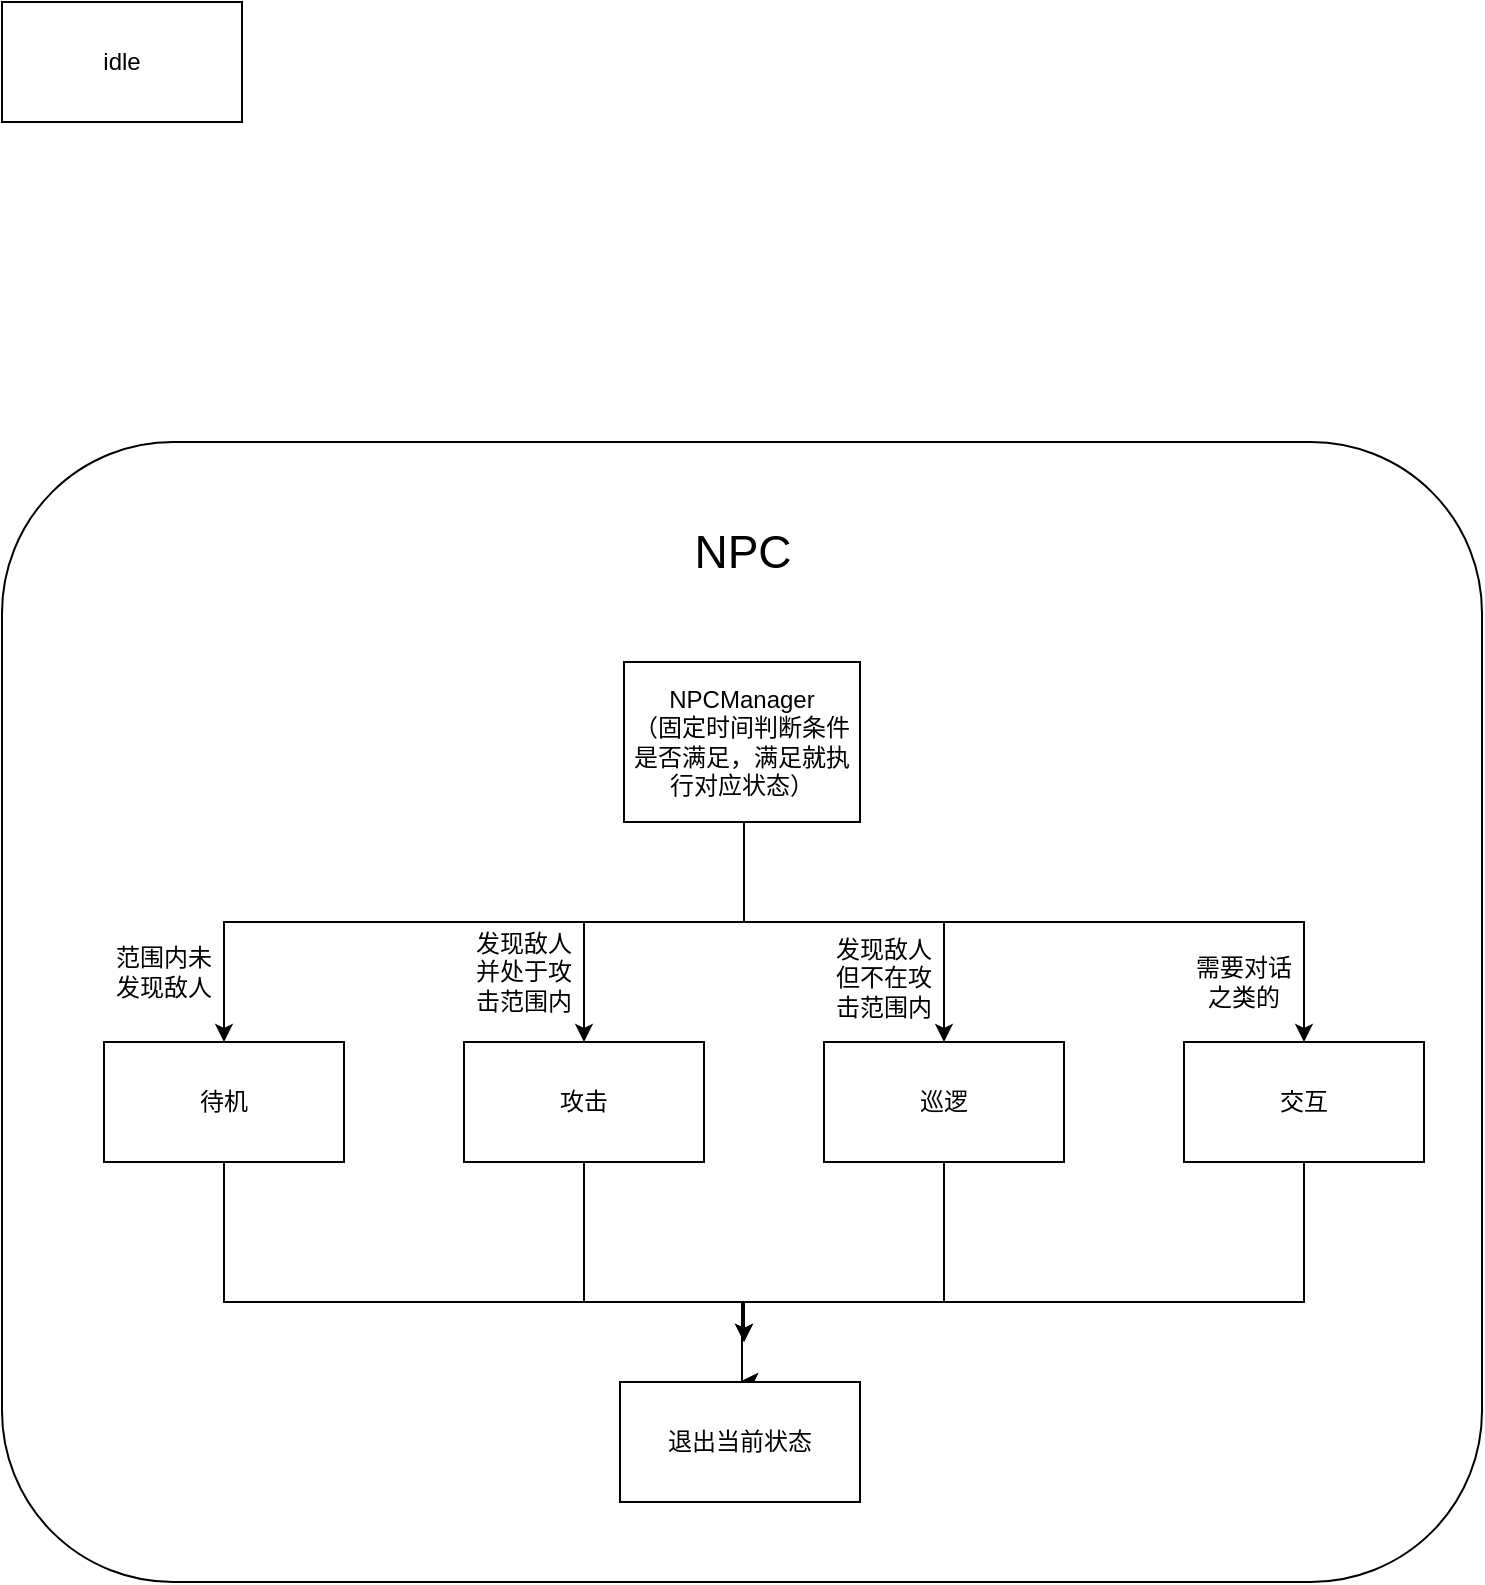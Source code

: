 <mxfile version="20.3.6" type="github">
  <diagram id="FST-DQ9QiqaY_Clv7Gd-" name="第 1 页">
    <mxGraphModel dx="1028" dy="617" grid="1" gridSize="10" guides="1" tooltips="1" connect="1" arrows="1" fold="1" page="1" pageScale="1" pageWidth="827" pageHeight="1169" math="0" shadow="0">
      <root>
        <mxCell id="0" />
        <mxCell id="1" parent="0" />
        <mxCell id="x2DrsLJZWxIZ46RDdsqc-5" value="&lt;div style=&quot;&quot;&gt;&lt;br&gt;&lt;/div&gt;" style="rounded=1;whiteSpace=wrap;html=1;align=center;" vertex="1" parent="1">
          <mxGeometry x="129" y="380" width="740" height="570" as="geometry" />
        </mxCell>
        <mxCell id="x2DrsLJZWxIZ46RDdsqc-6" value="idle" style="rounded=0;whiteSpace=wrap;html=1;" vertex="1" parent="1">
          <mxGeometry x="129" y="160" width="120" height="60" as="geometry" />
        </mxCell>
        <mxCell id="x2DrsLJZWxIZ46RDdsqc-16" style="edgeStyle=orthogonalEdgeStyle;rounded=0;orthogonalLoop=1;jettySize=auto;html=1;entryX=0.5;entryY=0;entryDx=0;entryDy=0;" edge="1" parent="1" source="x2DrsLJZWxIZ46RDdsqc-8" target="x2DrsLJZWxIZ46RDdsqc-11">
          <mxGeometry relative="1" as="geometry">
            <Array as="points">
              <mxPoint x="500" y="620" />
              <mxPoint x="240" y="620" />
            </Array>
          </mxGeometry>
        </mxCell>
        <mxCell id="x2DrsLJZWxIZ46RDdsqc-17" style="edgeStyle=orthogonalEdgeStyle;rounded=0;orthogonalLoop=1;jettySize=auto;html=1;entryX=0.5;entryY=0;entryDx=0;entryDy=0;" edge="1" parent="1" source="x2DrsLJZWxIZ46RDdsqc-8" target="x2DrsLJZWxIZ46RDdsqc-12">
          <mxGeometry relative="1" as="geometry">
            <Array as="points">
              <mxPoint x="500" y="620" />
              <mxPoint x="420" y="620" />
            </Array>
          </mxGeometry>
        </mxCell>
        <mxCell id="x2DrsLJZWxIZ46RDdsqc-18" style="edgeStyle=orthogonalEdgeStyle;rounded=0;orthogonalLoop=1;jettySize=auto;html=1;entryX=0.5;entryY=0;entryDx=0;entryDy=0;" edge="1" parent="1" source="x2DrsLJZWxIZ46RDdsqc-8" target="x2DrsLJZWxIZ46RDdsqc-13">
          <mxGeometry relative="1" as="geometry">
            <Array as="points">
              <mxPoint x="500" y="620" />
              <mxPoint x="600" y="620" />
            </Array>
          </mxGeometry>
        </mxCell>
        <mxCell id="x2DrsLJZWxIZ46RDdsqc-19" style="edgeStyle=orthogonalEdgeStyle;rounded=0;orthogonalLoop=1;jettySize=auto;html=1;entryX=0.5;entryY=0;entryDx=0;entryDy=0;" edge="1" parent="1" source="x2DrsLJZWxIZ46RDdsqc-8" target="x2DrsLJZWxIZ46RDdsqc-14">
          <mxGeometry relative="1" as="geometry">
            <Array as="points">
              <mxPoint x="500" y="620" />
              <mxPoint x="780" y="620" />
            </Array>
          </mxGeometry>
        </mxCell>
        <mxCell id="x2DrsLJZWxIZ46RDdsqc-8" value="NPCManager&lt;br&gt;（固定时间判断条件是否满足，满足就执行对应状态）" style="rounded=0;whiteSpace=wrap;html=1;" vertex="1" parent="1">
          <mxGeometry x="440" y="490" width="118" height="80" as="geometry" />
        </mxCell>
        <mxCell id="x2DrsLJZWxIZ46RDdsqc-27" style="edgeStyle=orthogonalEdgeStyle;rounded=0;orthogonalLoop=1;jettySize=auto;html=1;entryX=0.5;entryY=0;entryDx=0;entryDy=0;fontSize=23;" edge="1" parent="1" source="x2DrsLJZWxIZ46RDdsqc-11" target="x2DrsLJZWxIZ46RDdsqc-25">
          <mxGeometry relative="1" as="geometry">
            <Array as="points">
              <mxPoint x="240" y="810" />
              <mxPoint x="499" y="810" />
            </Array>
          </mxGeometry>
        </mxCell>
        <mxCell id="x2DrsLJZWxIZ46RDdsqc-11" value="待机" style="rounded=0;whiteSpace=wrap;html=1;" vertex="1" parent="1">
          <mxGeometry x="180" y="680" width="120" height="60" as="geometry" />
        </mxCell>
        <mxCell id="x2DrsLJZWxIZ46RDdsqc-28" style="edgeStyle=orthogonalEdgeStyle;rounded=0;orthogonalLoop=1;jettySize=auto;html=1;entryX=0.5;entryY=0;entryDx=0;entryDy=0;fontSize=23;" edge="1" parent="1" source="x2DrsLJZWxIZ46RDdsqc-12" target="x2DrsLJZWxIZ46RDdsqc-25">
          <mxGeometry relative="1" as="geometry">
            <Array as="points">
              <mxPoint x="420" y="810" />
              <mxPoint x="499" y="810" />
            </Array>
          </mxGeometry>
        </mxCell>
        <mxCell id="x2DrsLJZWxIZ46RDdsqc-12" value="攻击" style="rounded=0;whiteSpace=wrap;html=1;" vertex="1" parent="1">
          <mxGeometry x="360" y="680" width="120" height="60" as="geometry" />
        </mxCell>
        <mxCell id="x2DrsLJZWxIZ46RDdsqc-29" style="edgeStyle=orthogonalEdgeStyle;rounded=0;orthogonalLoop=1;jettySize=auto;html=1;fontSize=23;" edge="1" parent="1" source="x2DrsLJZWxIZ46RDdsqc-13">
          <mxGeometry relative="1" as="geometry">
            <mxPoint x="500" y="830" as="targetPoint" />
            <Array as="points">
              <mxPoint x="600" y="810" />
              <mxPoint x="500" y="810" />
            </Array>
          </mxGeometry>
        </mxCell>
        <mxCell id="x2DrsLJZWxIZ46RDdsqc-13" value="巡逻" style="rounded=0;whiteSpace=wrap;html=1;" vertex="1" parent="1">
          <mxGeometry x="540" y="680" width="120" height="60" as="geometry" />
        </mxCell>
        <mxCell id="x2DrsLJZWxIZ46RDdsqc-30" style="edgeStyle=orthogonalEdgeStyle;rounded=0;orthogonalLoop=1;jettySize=auto;html=1;fontSize=23;" edge="1" parent="1" source="x2DrsLJZWxIZ46RDdsqc-14">
          <mxGeometry relative="1" as="geometry">
            <mxPoint x="500" y="830" as="targetPoint" />
            <Array as="points">
              <mxPoint x="780" y="810" />
              <mxPoint x="500" y="810" />
            </Array>
          </mxGeometry>
        </mxCell>
        <mxCell id="x2DrsLJZWxIZ46RDdsqc-14" value="交互" style="rounded=0;whiteSpace=wrap;html=1;" vertex="1" parent="1">
          <mxGeometry x="720" y="680" width="120" height="60" as="geometry" />
        </mxCell>
        <mxCell id="x2DrsLJZWxIZ46RDdsqc-20" value="范围内未发现敌人" style="text;html=1;strokeColor=none;fillColor=none;align=center;verticalAlign=middle;whiteSpace=wrap;rounded=0;" vertex="1" parent="1">
          <mxGeometry x="180" y="630" width="60" height="30" as="geometry" />
        </mxCell>
        <mxCell id="x2DrsLJZWxIZ46RDdsqc-21" value="发现敌人并处于攻击范围内" style="text;html=1;strokeColor=none;fillColor=none;align=center;verticalAlign=middle;whiteSpace=wrap;rounded=0;" vertex="1" parent="1">
          <mxGeometry x="360" y="625" width="60" height="40" as="geometry" />
        </mxCell>
        <mxCell id="x2DrsLJZWxIZ46RDdsqc-22" value="发现敌人但不在攻击范围内" style="text;html=1;strokeColor=none;fillColor=none;align=center;verticalAlign=middle;whiteSpace=wrap;rounded=0;" vertex="1" parent="1">
          <mxGeometry x="540" y="625" width="60" height="45" as="geometry" />
        </mxCell>
        <mxCell id="x2DrsLJZWxIZ46RDdsqc-23" value="需要对话之类的" style="text;html=1;strokeColor=none;fillColor=none;align=center;verticalAlign=middle;whiteSpace=wrap;rounded=0;" vertex="1" parent="1">
          <mxGeometry x="720" y="630" width="60" height="40" as="geometry" />
        </mxCell>
        <mxCell id="x2DrsLJZWxIZ46RDdsqc-24" value="&lt;font style=&quot;font-size: 23px;&quot;&gt;NPC&lt;/font&gt;" style="text;html=1;strokeColor=none;fillColor=none;align=center;verticalAlign=middle;whiteSpace=wrap;rounded=0;" vertex="1" parent="1">
          <mxGeometry x="428.5" y="410" width="141" height="50" as="geometry" />
        </mxCell>
        <mxCell id="x2DrsLJZWxIZ46RDdsqc-25" value="退出当前状态" style="rounded=0;whiteSpace=wrap;html=1;" vertex="1" parent="1">
          <mxGeometry x="438" y="850" width="120" height="60" as="geometry" />
        </mxCell>
      </root>
    </mxGraphModel>
  </diagram>
</mxfile>
